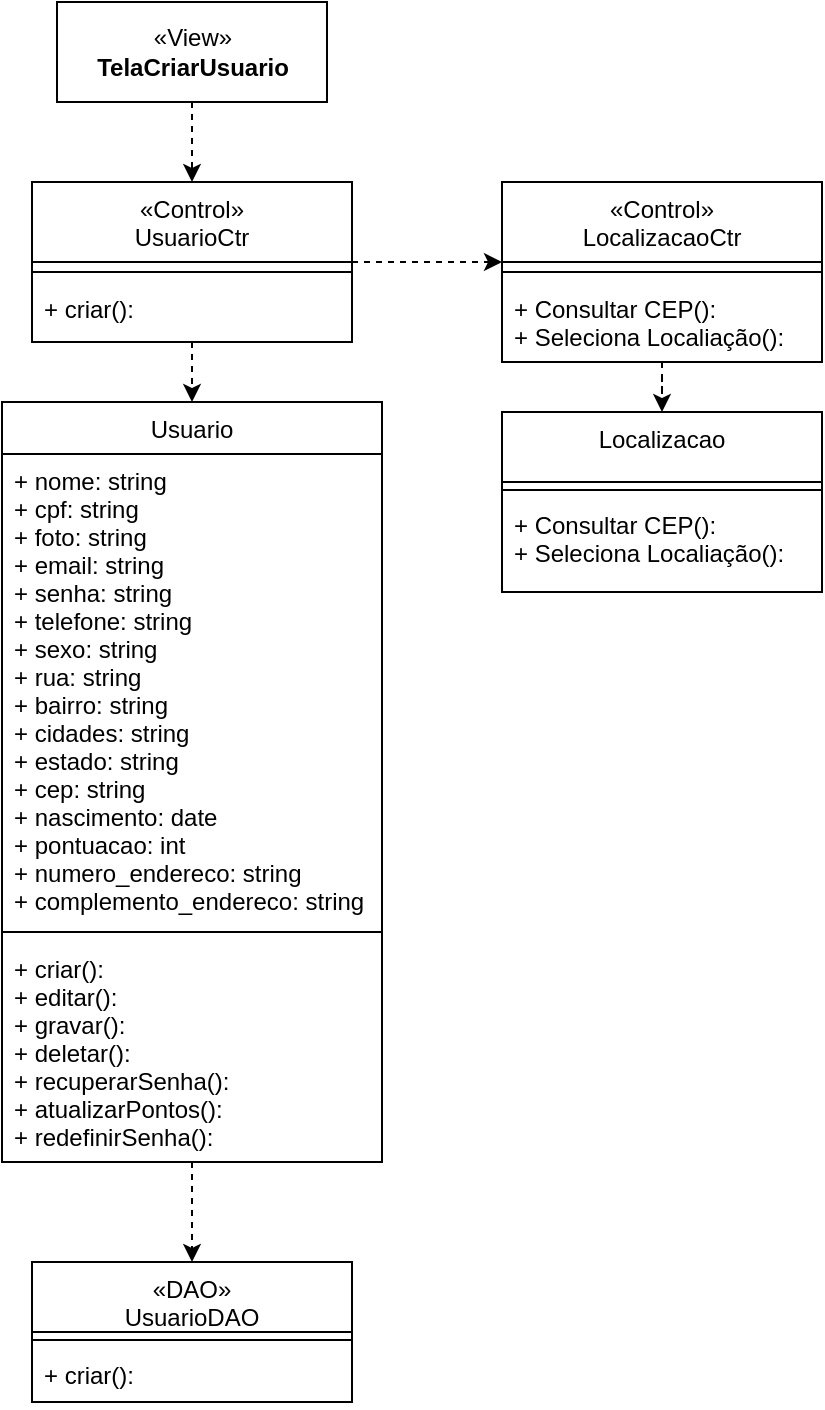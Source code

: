 <mxfile version="24.8.6">
  <diagram name="Page-1" id="gPaEYSb7tqzo1BokyKMq">
    <mxGraphModel dx="1050" dy="522" grid="1" gridSize="10" guides="1" tooltips="1" connect="1" arrows="1" fold="1" page="1" pageScale="1" pageWidth="827" pageHeight="1169" math="0" shadow="0">
      <root>
        <mxCell id="0" />
        <mxCell id="1" parent="0" />
        <mxCell id="wnT42UB1pDzB1ioGxhvd-34" style="edgeStyle=orthogonalEdgeStyle;rounded=0;orthogonalLoop=1;jettySize=auto;html=1;exitX=0.5;exitY=1;exitDx=0;exitDy=0;entryX=0.5;entryY=0;entryDx=0;entryDy=0;dashed=1;" parent="1" source="wnT42UB1pDzB1ioGxhvd-35" target="wnT42UB1pDzB1ioGxhvd-39" edge="1">
          <mxGeometry relative="1" as="geometry" />
        </mxCell>
        <mxCell id="wnT42UB1pDzB1ioGxhvd-35" value="Usuario" style="swimlane;fontStyle=0;align=center;verticalAlign=top;childLayout=stackLayout;horizontal=1;startSize=26;horizontalStack=0;resizeParent=1;resizeLast=0;collapsible=1;marginBottom=0;rounded=0;shadow=0;strokeWidth=1;" parent="1" vertex="1">
          <mxGeometry x="280" y="250" width="190" height="380" as="geometry">
            <mxRectangle x="340" y="380" width="170" height="26" as="alternateBounds" />
          </mxGeometry>
        </mxCell>
        <mxCell id="wnT42UB1pDzB1ioGxhvd-36" value="+ nome: string&#xa;+ cpf: string&#xa;+ foto: string&#xa;+ email: string&#xa;+ senha: string&#xa;+ telefone: string&#xa;+ sexo: string&#xa;+ rua: string&#xa;+ bairro: string&#xa;+ cidades: string&#xa;+ estado: string&#xa;+ cep: string&#xa;+ nascimento: date&#xa;+ pontuacao: int&#xa;+ numero_endereco: string&#xa;+ complemento_endereco: string" style="text;align=left;verticalAlign=top;spacingLeft=4;spacingRight=4;overflow=hidden;rotatable=0;points=[[0,0.5],[1,0.5]];portConstraint=eastwest;" parent="wnT42UB1pDzB1ioGxhvd-35" vertex="1">
          <mxGeometry y="26" width="190" height="234" as="geometry" />
        </mxCell>
        <mxCell id="wnT42UB1pDzB1ioGxhvd-37" value="" style="line;html=1;strokeWidth=1;align=left;verticalAlign=middle;spacingTop=-1;spacingLeft=3;spacingRight=3;rotatable=0;labelPosition=right;points=[];portConstraint=eastwest;" parent="wnT42UB1pDzB1ioGxhvd-35" vertex="1">
          <mxGeometry y="260" width="190" height="10" as="geometry" />
        </mxCell>
        <mxCell id="wnT42UB1pDzB1ioGxhvd-38" value="+ criar():&#xa;+ editar(): &#xa;+ gravar():&#xa;+ deletar(): &#xa;+ recuperarSenha():&#xa;+ atualizarPontos():&#xa;+ redefinirSenha():" style="text;align=left;verticalAlign=top;spacingLeft=4;spacingRight=4;overflow=hidden;rotatable=0;points=[[0,0.5],[1,0.5]];portConstraint=eastwest;" parent="wnT42UB1pDzB1ioGxhvd-35" vertex="1">
          <mxGeometry y="270" width="190" height="110" as="geometry" />
        </mxCell>
        <mxCell id="wnT42UB1pDzB1ioGxhvd-39" value="«DAO»&#xa;UsuarioDAO&#xa;" style="swimlane;fontStyle=0;align=center;verticalAlign=top;childLayout=stackLayout;horizontal=1;startSize=35;horizontalStack=0;resizeParent=1;resizeLast=0;collapsible=1;marginBottom=0;rounded=0;shadow=0;strokeWidth=1;" parent="1" vertex="1">
          <mxGeometry x="295" y="680" width="160" height="70" as="geometry">
            <mxRectangle x="340" y="380" width="170" height="26" as="alternateBounds" />
          </mxGeometry>
        </mxCell>
        <mxCell id="wnT42UB1pDzB1ioGxhvd-40" value="" style="line;html=1;strokeWidth=1;align=left;verticalAlign=middle;spacingTop=-1;spacingLeft=3;spacingRight=3;rotatable=0;labelPosition=right;points=[];portConstraint=eastwest;" parent="wnT42UB1pDzB1ioGxhvd-39" vertex="1">
          <mxGeometry y="35" width="160" height="8" as="geometry" />
        </mxCell>
        <mxCell id="wnT42UB1pDzB1ioGxhvd-41" value="+ criar():" style="text;align=left;verticalAlign=top;spacingLeft=4;spacingRight=4;overflow=hidden;rotatable=0;points=[[0,0.5],[1,0.5]];portConstraint=eastwest;" parent="wnT42UB1pDzB1ioGxhvd-39" vertex="1">
          <mxGeometry y="43" width="160" height="27" as="geometry" />
        </mxCell>
        <mxCell id="wnT42UB1pDzB1ioGxhvd-42" style="edgeStyle=orthogonalEdgeStyle;rounded=0;orthogonalLoop=1;jettySize=auto;html=1;entryX=0.5;entryY=0;entryDx=0;entryDy=0;dashed=1;" parent="1" source="wnT42UB1pDzB1ioGxhvd-43" target="wnT42UB1pDzB1ioGxhvd-45" edge="1">
          <mxGeometry relative="1" as="geometry">
            <mxPoint x="430" y="115" as="targetPoint" />
          </mxGeometry>
        </mxCell>
        <mxCell id="wnT42UB1pDzB1ioGxhvd-43" value="«View»&lt;br&gt;&lt;b&gt;TelaCriarUsuario&lt;br&gt;&lt;/b&gt;" style="html=1;whiteSpace=wrap;" parent="1" vertex="1">
          <mxGeometry x="307.5" y="50" width="135" height="50" as="geometry" />
        </mxCell>
        <mxCell id="wnT42UB1pDzB1ioGxhvd-44" style="edgeStyle=orthogonalEdgeStyle;rounded=0;orthogonalLoop=1;jettySize=auto;html=1;exitX=0.5;exitY=1;exitDx=0;exitDy=0;dashed=1;entryX=0.5;entryY=0;entryDx=0;entryDy=0;" parent="1" source="wnT42UB1pDzB1ioGxhvd-45" target="wnT42UB1pDzB1ioGxhvd-35" edge="1">
          <mxGeometry relative="1" as="geometry">
            <mxPoint x="402.5" y="140" as="sourcePoint" />
            <mxPoint x="360" y="290" as="targetPoint" />
          </mxGeometry>
        </mxCell>
        <mxCell id="wnT42UB1pDzB1ioGxhvd-45" value="«Control»&#xa;UsuarioCtr" style="swimlane;fontStyle=0;align=center;verticalAlign=top;childLayout=stackLayout;horizontal=1;startSize=40;horizontalStack=0;resizeParent=1;resizeLast=0;collapsible=1;marginBottom=0;rounded=0;shadow=0;strokeWidth=1;" parent="1" vertex="1">
          <mxGeometry x="295" y="140" width="160" height="80" as="geometry">
            <mxRectangle x="340" y="380" width="170" height="26" as="alternateBounds" />
          </mxGeometry>
        </mxCell>
        <mxCell id="wnT42UB1pDzB1ioGxhvd-46" value="" style="line;html=1;strokeWidth=1;align=left;verticalAlign=middle;spacingTop=-1;spacingLeft=3;spacingRight=3;rotatable=0;labelPosition=right;points=[];portConstraint=eastwest;" parent="wnT42UB1pDzB1ioGxhvd-45" vertex="1">
          <mxGeometry y="40" width="160" height="10" as="geometry" />
        </mxCell>
        <mxCell id="wnT42UB1pDzB1ioGxhvd-47" value="+ criar():&#xa;" style="text;align=left;verticalAlign=top;spacingLeft=4;spacingRight=4;overflow=hidden;rotatable=0;points=[[0,0.5],[1,0.5]];portConstraint=eastwest;" parent="wnT42UB1pDzB1ioGxhvd-45" vertex="1">
          <mxGeometry y="50" width="160" height="30" as="geometry" />
        </mxCell>
        <mxCell id="OyNLOy7hp4TUTQ1GsXzQ-7" style="edgeStyle=orthogonalEdgeStyle;rounded=0;orthogonalLoop=1;jettySize=auto;html=1;exitX=1;exitY=0.5;exitDx=0;exitDy=0;dashed=1;entryX=0;entryY=0.5;entryDx=0;entryDy=0;" parent="1" source="wnT42UB1pDzB1ioGxhvd-45" edge="1">
          <mxGeometry relative="1" as="geometry">
            <mxPoint x="385" y="230" as="sourcePoint" />
            <mxPoint x="530" y="180" as="targetPoint" />
          </mxGeometry>
        </mxCell>
        <mxCell id="jY3-wDpMtslA9tMgSGHJ-1" value="«Control»&#xa;LocalizacaoCtr" style="swimlane;fontStyle=0;align=center;verticalAlign=top;childLayout=stackLayout;horizontal=1;startSize=40;horizontalStack=0;resizeParent=1;resizeLast=0;collapsible=1;marginBottom=0;rounded=0;shadow=0;strokeWidth=1;" vertex="1" parent="1">
          <mxGeometry x="530" y="140" width="160" height="90" as="geometry">
            <mxRectangle x="340" y="380" width="170" height="26" as="alternateBounds" />
          </mxGeometry>
        </mxCell>
        <mxCell id="jY3-wDpMtslA9tMgSGHJ-2" value="" style="line;html=1;strokeWidth=1;align=left;verticalAlign=middle;spacingTop=-1;spacingLeft=3;spacingRight=3;rotatable=0;labelPosition=right;points=[];portConstraint=eastwest;" vertex="1" parent="jY3-wDpMtslA9tMgSGHJ-1">
          <mxGeometry y="40" width="160" height="10" as="geometry" />
        </mxCell>
        <mxCell id="jY3-wDpMtslA9tMgSGHJ-3" value="+ Consultar CEP():&#xa;+ Seleciona Localiação():" style="text;align=left;verticalAlign=top;spacingLeft=4;spacingRight=4;overflow=hidden;rotatable=0;points=[[0,0.5],[1,0.5]];portConstraint=eastwest;" vertex="1" parent="jY3-wDpMtslA9tMgSGHJ-1">
          <mxGeometry y="50" width="160" height="40" as="geometry" />
        </mxCell>
        <mxCell id="jY3-wDpMtslA9tMgSGHJ-4" value="Localizacao" style="swimlane;fontStyle=0;align=center;verticalAlign=top;childLayout=stackLayout;horizontal=1;startSize=35;horizontalStack=0;resizeParent=1;resizeLast=0;collapsible=1;marginBottom=0;rounded=0;shadow=0;strokeWidth=1;" vertex="1" parent="1">
          <mxGeometry x="530" y="255" width="160" height="90" as="geometry">
            <mxRectangle x="340" y="380" width="170" height="26" as="alternateBounds" />
          </mxGeometry>
        </mxCell>
        <mxCell id="jY3-wDpMtslA9tMgSGHJ-5" value="" style="line;html=1;strokeWidth=1;align=left;verticalAlign=middle;spacingTop=-1;spacingLeft=3;spacingRight=3;rotatable=0;labelPosition=right;points=[];portConstraint=eastwest;" vertex="1" parent="jY3-wDpMtslA9tMgSGHJ-4">
          <mxGeometry y="35" width="160" height="8" as="geometry" />
        </mxCell>
        <mxCell id="jY3-wDpMtslA9tMgSGHJ-6" value="+ Consultar CEP():&#xa;+ Seleciona Localiação():" style="text;align=left;verticalAlign=top;spacingLeft=4;spacingRight=4;overflow=hidden;rotatable=0;points=[[0,0.5],[1,0.5]];portConstraint=eastwest;" vertex="1" parent="jY3-wDpMtslA9tMgSGHJ-4">
          <mxGeometry y="43" width="160" height="47" as="geometry" />
        </mxCell>
        <mxCell id="jY3-wDpMtslA9tMgSGHJ-7" style="edgeStyle=orthogonalEdgeStyle;rounded=0;orthogonalLoop=1;jettySize=auto;html=1;dashed=1;entryX=0.5;entryY=0;entryDx=0;entryDy=0;" edge="1" parent="1" source="jY3-wDpMtslA9tMgSGHJ-1" target="jY3-wDpMtslA9tMgSGHJ-4">
          <mxGeometry relative="1" as="geometry">
            <mxPoint x="385" y="235" as="sourcePoint" />
            <mxPoint x="385" y="265" as="targetPoint" />
          </mxGeometry>
        </mxCell>
      </root>
    </mxGraphModel>
  </diagram>
</mxfile>
